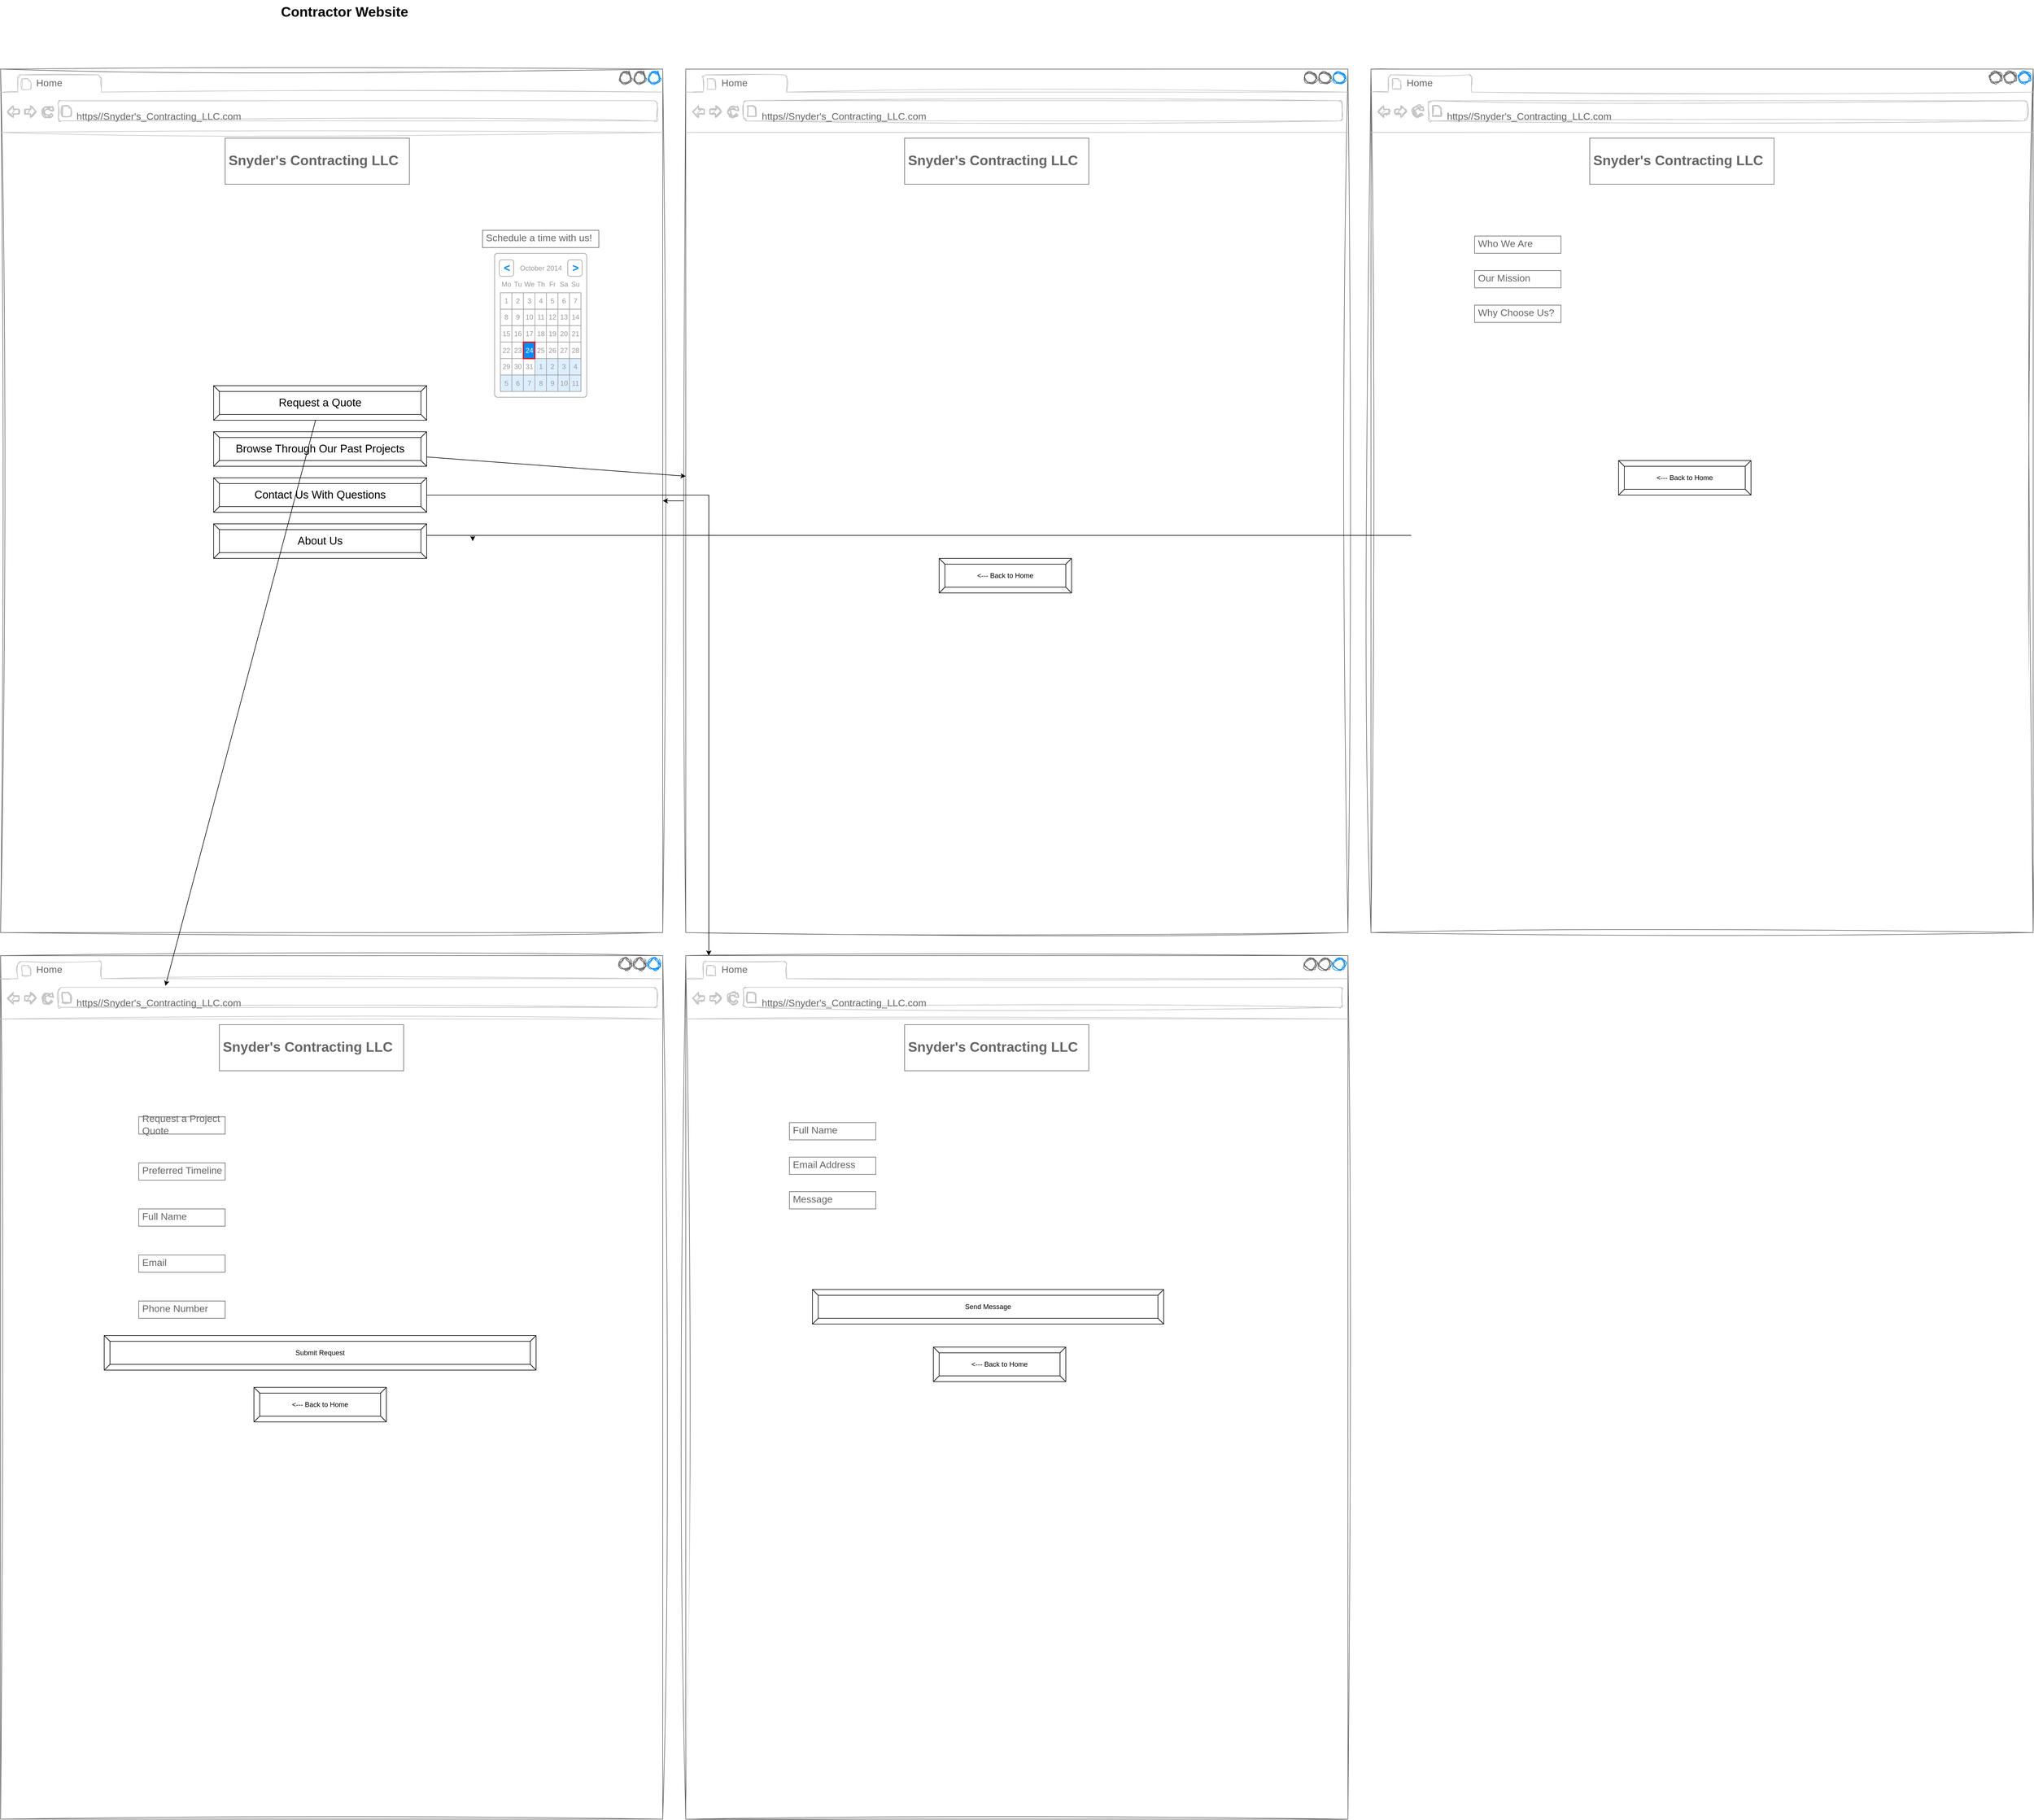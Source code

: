 <mxfile version="28.0.7">
  <diagram name="Page-1" id="gKN2bDaXzwXcmCH2D9VV">
    <mxGraphModel dx="4163" dy="1943" grid="1" gridSize="10" guides="1" tooltips="1" connect="1" arrows="1" fold="1" page="1" pageScale="1" pageWidth="1100" pageHeight="850" math="0" shadow="0">
      <root>
        <mxCell id="0" />
        <mxCell id="1" parent="0" />
        <mxCell id="E2qFTEhWjjn39WHarsaT-6" value="" style="strokeWidth=1;shadow=0;dashed=0;align=center;html=1;shape=mxgraph.mockup.containers.browserWindow;rSize=0;strokeColor=#666666;strokeColor2=#008cff;strokeColor3=#c4c4c4;mainText=,;recursiveResize=0;sketch=1;curveFitting=1;jiggle=2;" parent="1" vertex="1">
          <mxGeometry x="120" y="120" width="1150" height="1500" as="geometry" />
        </mxCell>
        <mxCell id="E2qFTEhWjjn39WHarsaT-7" value="Home" style="strokeWidth=1;shadow=0;dashed=0;align=center;html=1;shape=mxgraph.mockup.containers.anchor;fontSize=17;fontColor=#666666;align=left;whiteSpace=wrap;" parent="E2qFTEhWjjn39WHarsaT-6" vertex="1">
          <mxGeometry x="60" y="12" width="110" height="26" as="geometry" />
        </mxCell>
        <mxCell id="E2qFTEhWjjn39WHarsaT-8" value="https//Snyder&#39;s_Contracting_LLC.com" style="strokeWidth=1;shadow=0;dashed=0;align=center;html=1;shape=mxgraph.mockup.containers.anchor;rSize=0;fontSize=17;fontColor=#666666;align=left;" parent="E2qFTEhWjjn39WHarsaT-6" vertex="1">
          <mxGeometry x="130" y="70" width="250" height="26" as="geometry" />
        </mxCell>
        <mxCell id="gzUO-I7bephKt9PA4om2-3" value="" style="shape=image;html=1;verticalAlign=top;verticalLabelPosition=bottom;labelBackgroundColor=#ffffff;imageAspect=0;aspect=fixed;image=https://icons.diagrams.net/icon-cache1/Evil_Icons_User_Interface-2617/picture-609.svg" parent="E2qFTEhWjjn39WHarsaT-6" vertex="1">
          <mxGeometry x="50" y="220" width="250" height="250" as="geometry" />
        </mxCell>
        <mxCell id="gzUO-I7bephKt9PA4om2-8" value="&lt;b&gt;&lt;font style=&quot;font-size: 24px;&quot;&gt;Snyder&#39;s Contracting LLC&lt;/font&gt;&lt;/b&gt;" style="strokeWidth=1;shadow=0;dashed=0;align=center;html=1;shape=mxgraph.mockup.text.textBox;fontColor=#666666;align=left;fontSize=17;spacingLeft=4;spacingTop=-3;whiteSpace=wrap;strokeColor=#666666;mainText=" parent="E2qFTEhWjjn39WHarsaT-6" vertex="1">
          <mxGeometry x="390" y="120" width="320" height="80" as="geometry" />
        </mxCell>
        <mxCell id="gzUO-I7bephKt9PA4om2-6" value="" style="shape=image;html=1;verticalAlign=top;verticalLabelPosition=bottom;labelBackgroundColor=#ffffff;imageAspect=0;aspect=fixed;image=https://icons.diagrams.net/icon-cache1/Evil_Icons_User_Interface-2617/picture-609.svg" parent="E2qFTEhWjjn39WHarsaT-6" vertex="1">
          <mxGeometry x="275" y="225" width="240" height="240" as="geometry" />
        </mxCell>
        <mxCell id="gzUO-I7bephKt9PA4om2-9" value="" style="strokeWidth=1;shadow=0;dashed=0;align=center;html=1;shape=mxgraph.mockup.forms.rrect;rSize=5;strokeColor=#999999;fillColor=#ffffff;" parent="E2qFTEhWjjn39WHarsaT-6" vertex="1">
          <mxGeometry x="858" y="320" width="160" height="250" as="geometry" />
        </mxCell>
        <mxCell id="gzUO-I7bephKt9PA4om2-10" value="October 2014" style="strokeWidth=1;shadow=0;dashed=0;align=center;html=1;shape=mxgraph.mockup.forms.anchor;fontColor=#999999;" parent="gzUO-I7bephKt9PA4om2-9" vertex="1">
          <mxGeometry x="30" y="11.429" width="100" height="28.571" as="geometry" />
        </mxCell>
        <mxCell id="gzUO-I7bephKt9PA4om2-11" value="&lt;" style="strokeWidth=1;shadow=0;dashed=0;align=center;html=1;shape=mxgraph.mockup.forms.rrect;rSize=4;strokeColor=#999999;fontColor=#008cff;fontSize=19;fontStyle=1;" parent="gzUO-I7bephKt9PA4om2-9" vertex="1">
          <mxGeometry x="8" y="11.429" width="25" height="28.571" as="geometry" />
        </mxCell>
        <mxCell id="gzUO-I7bephKt9PA4om2-12" value="&gt;" style="strokeWidth=1;shadow=0;dashed=0;align=center;html=1;shape=mxgraph.mockup.forms.rrect;rSize=4;strokeColor=#999999;fontColor=#008cff;fontSize=19;fontStyle=1;" parent="gzUO-I7bephKt9PA4om2-9" vertex="1">
          <mxGeometry x="127" y="11.429" width="25" height="28.571" as="geometry" />
        </mxCell>
        <mxCell id="gzUO-I7bephKt9PA4om2-13" value="Mo" style="strokeWidth=1;shadow=0;dashed=0;align=center;html=1;shape=mxgraph.mockup.forms.anchor;fontColor=#999999;" parent="gzUO-I7bephKt9PA4om2-9" vertex="1">
          <mxGeometry x="10" y="40" width="20" height="28.571" as="geometry" />
        </mxCell>
        <mxCell id="gzUO-I7bephKt9PA4om2-14" value="Tu" style="strokeWidth=1;shadow=0;dashed=0;align=center;html=1;shape=mxgraph.mockup.forms.anchor;fontColor=#999999;" parent="gzUO-I7bephKt9PA4om2-9" vertex="1">
          <mxGeometry x="30" y="40" width="20" height="28.571" as="geometry" />
        </mxCell>
        <mxCell id="gzUO-I7bephKt9PA4om2-15" value="We" style="strokeWidth=1;shadow=0;dashed=0;align=center;html=1;shape=mxgraph.mockup.forms.anchor;fontColor=#999999;" parent="gzUO-I7bephKt9PA4om2-9" vertex="1">
          <mxGeometry x="50" y="40" width="20" height="28.571" as="geometry" />
        </mxCell>
        <mxCell id="gzUO-I7bephKt9PA4om2-16" value="Th" style="strokeWidth=1;shadow=0;dashed=0;align=center;html=1;shape=mxgraph.mockup.forms.anchor;fontColor=#999999;" parent="gzUO-I7bephKt9PA4om2-9" vertex="1">
          <mxGeometry x="70" y="40" width="20" height="28.571" as="geometry" />
        </mxCell>
        <mxCell id="gzUO-I7bephKt9PA4om2-17" value="Fr" style="strokeWidth=1;shadow=0;dashed=0;align=center;html=1;shape=mxgraph.mockup.forms.anchor;fontColor=#999999;" parent="gzUO-I7bephKt9PA4om2-9" vertex="1">
          <mxGeometry x="90" y="40" width="20" height="28.571" as="geometry" />
        </mxCell>
        <mxCell id="gzUO-I7bephKt9PA4om2-18" value="Sa" style="strokeWidth=1;shadow=0;dashed=0;align=center;html=1;shape=mxgraph.mockup.forms.anchor;fontColor=#999999;" parent="gzUO-I7bephKt9PA4om2-9" vertex="1">
          <mxGeometry x="110" y="40" width="20" height="28.571" as="geometry" />
        </mxCell>
        <mxCell id="gzUO-I7bephKt9PA4om2-19" value="Su" style="strokeWidth=1;shadow=0;dashed=0;align=center;html=1;shape=mxgraph.mockup.forms.anchor;fontColor=#999999;" parent="gzUO-I7bephKt9PA4om2-9" vertex="1">
          <mxGeometry x="130" y="40" width="20" height="28.571" as="geometry" />
        </mxCell>
        <mxCell id="gzUO-I7bephKt9PA4om2-20" value="1" style="strokeWidth=1;shadow=0;dashed=0;align=center;html=1;shape=mxgraph.mockup.forms.rrect;rSize=0;strokeColor=#999999;fontColor=#999999;" parent="gzUO-I7bephKt9PA4om2-9" vertex="1">
          <mxGeometry x="10" y="68.571" width="20" height="28.571" as="geometry" />
        </mxCell>
        <mxCell id="gzUO-I7bephKt9PA4om2-21" value="2" style="strokeWidth=1;shadow=0;dashed=0;align=center;html=1;shape=mxgraph.mockup.forms.rrect;rSize=0;strokeColor=#999999;fontColor=#999999;" parent="gzUO-I7bephKt9PA4om2-9" vertex="1">
          <mxGeometry x="30" y="68.571" width="20" height="28.571" as="geometry" />
        </mxCell>
        <mxCell id="gzUO-I7bephKt9PA4om2-22" value="3" style="strokeWidth=1;shadow=0;dashed=0;align=center;html=1;shape=mxgraph.mockup.forms.rrect;rSize=0;strokeColor=#999999;fontColor=#999999;" parent="gzUO-I7bephKt9PA4om2-9" vertex="1">
          <mxGeometry x="50" y="68.571" width="20" height="28.571" as="geometry" />
        </mxCell>
        <mxCell id="gzUO-I7bephKt9PA4om2-23" value="4" style="strokeWidth=1;shadow=0;dashed=0;align=center;html=1;shape=mxgraph.mockup.forms.rrect;rSize=0;strokeColor=#999999;fontColor=#999999;" parent="gzUO-I7bephKt9PA4om2-9" vertex="1">
          <mxGeometry x="70" y="68.571" width="20" height="28.571" as="geometry" />
        </mxCell>
        <mxCell id="gzUO-I7bephKt9PA4om2-24" value="5" style="strokeWidth=1;shadow=0;dashed=0;align=center;html=1;shape=mxgraph.mockup.forms.rrect;rSize=0;strokeColor=#999999;fontColor=#999999;" parent="gzUO-I7bephKt9PA4om2-9" vertex="1">
          <mxGeometry x="90" y="68.571" width="20" height="28.571" as="geometry" />
        </mxCell>
        <mxCell id="gzUO-I7bephKt9PA4om2-25" value="6" style="strokeWidth=1;shadow=0;dashed=0;align=center;html=1;shape=mxgraph.mockup.forms.rrect;rSize=0;strokeColor=#999999;fontColor=#999999;" parent="gzUO-I7bephKt9PA4om2-9" vertex="1">
          <mxGeometry x="110" y="68.571" width="20" height="28.571" as="geometry" />
        </mxCell>
        <mxCell id="gzUO-I7bephKt9PA4om2-26" value="7" style="strokeWidth=1;shadow=0;dashed=0;align=center;html=1;shape=mxgraph.mockup.forms.rrect;rSize=0;strokeColor=#999999;fontColor=#999999;" parent="gzUO-I7bephKt9PA4om2-9" vertex="1">
          <mxGeometry x="130" y="68.571" width="20" height="28.571" as="geometry" />
        </mxCell>
        <mxCell id="gzUO-I7bephKt9PA4om2-27" value="8" style="strokeWidth=1;shadow=0;dashed=0;align=center;html=1;shape=mxgraph.mockup.forms.rrect;rSize=0;strokeColor=#999999;fontColor=#999999;" parent="gzUO-I7bephKt9PA4om2-9" vertex="1">
          <mxGeometry x="10" y="97.143" width="20" height="28.571" as="geometry" />
        </mxCell>
        <mxCell id="gzUO-I7bephKt9PA4om2-28" value="9" style="strokeWidth=1;shadow=0;dashed=0;align=center;html=1;shape=mxgraph.mockup.forms.rrect;rSize=0;strokeColor=#999999;fontColor=#999999;" parent="gzUO-I7bephKt9PA4om2-9" vertex="1">
          <mxGeometry x="30" y="97.143" width="20" height="28.571" as="geometry" />
        </mxCell>
        <mxCell id="gzUO-I7bephKt9PA4om2-29" value="10" style="strokeWidth=1;shadow=0;dashed=0;align=center;html=1;shape=mxgraph.mockup.forms.rrect;rSize=0;strokeColor=#999999;fontColor=#999999;" parent="gzUO-I7bephKt9PA4om2-9" vertex="1">
          <mxGeometry x="50" y="97.143" width="20" height="28.571" as="geometry" />
        </mxCell>
        <mxCell id="gzUO-I7bephKt9PA4om2-30" value="11" style="strokeWidth=1;shadow=0;dashed=0;align=center;html=1;shape=mxgraph.mockup.forms.rrect;rSize=0;strokeColor=#999999;fontColor=#999999;" parent="gzUO-I7bephKt9PA4om2-9" vertex="1">
          <mxGeometry x="70" y="97.143" width="20" height="28.571" as="geometry" />
        </mxCell>
        <mxCell id="gzUO-I7bephKt9PA4om2-31" value="12" style="strokeWidth=1;shadow=0;dashed=0;align=center;html=1;shape=mxgraph.mockup.forms.rrect;rSize=0;strokeColor=#999999;fontColor=#999999;" parent="gzUO-I7bephKt9PA4om2-9" vertex="1">
          <mxGeometry x="90" y="97.143" width="20" height="28.571" as="geometry" />
        </mxCell>
        <mxCell id="gzUO-I7bephKt9PA4om2-32" value="13" style="strokeWidth=1;shadow=0;dashed=0;align=center;html=1;shape=mxgraph.mockup.forms.rrect;rSize=0;strokeColor=#999999;fontColor=#999999;" parent="gzUO-I7bephKt9PA4om2-9" vertex="1">
          <mxGeometry x="110" y="97.143" width="20" height="28.571" as="geometry" />
        </mxCell>
        <mxCell id="gzUO-I7bephKt9PA4om2-33" value="14" style="strokeWidth=1;shadow=0;dashed=0;align=center;html=1;shape=mxgraph.mockup.forms.rrect;rSize=0;strokeColor=#999999;fontColor=#999999;" parent="gzUO-I7bephKt9PA4om2-9" vertex="1">
          <mxGeometry x="130" y="97.143" width="20" height="28.571" as="geometry" />
        </mxCell>
        <mxCell id="gzUO-I7bephKt9PA4om2-34" value="15" style="strokeWidth=1;shadow=0;dashed=0;align=center;html=1;shape=mxgraph.mockup.forms.rrect;rSize=0;strokeColor=#999999;fontColor=#999999;" parent="gzUO-I7bephKt9PA4om2-9" vertex="1">
          <mxGeometry x="10" y="125.714" width="20" height="28.571" as="geometry" />
        </mxCell>
        <mxCell id="gzUO-I7bephKt9PA4om2-35" value="16" style="strokeWidth=1;shadow=0;dashed=0;align=center;html=1;shape=mxgraph.mockup.forms.rrect;rSize=0;strokeColor=#999999;fontColor=#999999;" parent="gzUO-I7bephKt9PA4om2-9" vertex="1">
          <mxGeometry x="30" y="125.714" width="20" height="28.571" as="geometry" />
        </mxCell>
        <mxCell id="gzUO-I7bephKt9PA4om2-36" value="17" style="strokeWidth=1;shadow=0;dashed=0;align=center;html=1;shape=mxgraph.mockup.forms.rrect;rSize=0;strokeColor=#999999;fontColor=#999999;" parent="gzUO-I7bephKt9PA4om2-9" vertex="1">
          <mxGeometry x="50" y="125.714" width="20" height="28.571" as="geometry" />
        </mxCell>
        <mxCell id="gzUO-I7bephKt9PA4om2-37" value="18" style="strokeWidth=1;shadow=0;dashed=0;align=center;html=1;shape=mxgraph.mockup.forms.rrect;rSize=0;strokeColor=#999999;fontColor=#999999;" parent="gzUO-I7bephKt9PA4om2-9" vertex="1">
          <mxGeometry x="70" y="125.714" width="20" height="28.571" as="geometry" />
        </mxCell>
        <mxCell id="gzUO-I7bephKt9PA4om2-38" value="19" style="strokeWidth=1;shadow=0;dashed=0;align=center;html=1;shape=mxgraph.mockup.forms.rrect;rSize=0;strokeColor=#999999;fontColor=#999999;" parent="gzUO-I7bephKt9PA4om2-9" vertex="1">
          <mxGeometry x="90" y="125.714" width="20" height="28.571" as="geometry" />
        </mxCell>
        <mxCell id="gzUO-I7bephKt9PA4om2-39" value="20" style="strokeWidth=1;shadow=0;dashed=0;align=center;html=1;shape=mxgraph.mockup.forms.rrect;rSize=0;strokeColor=#999999;fontColor=#999999;" parent="gzUO-I7bephKt9PA4om2-9" vertex="1">
          <mxGeometry x="110" y="125.714" width="20" height="28.571" as="geometry" />
        </mxCell>
        <mxCell id="gzUO-I7bephKt9PA4om2-40" value="21" style="strokeWidth=1;shadow=0;dashed=0;align=center;html=1;shape=mxgraph.mockup.forms.rrect;rSize=0;strokeColor=#999999;fontColor=#999999;" parent="gzUO-I7bephKt9PA4om2-9" vertex="1">
          <mxGeometry x="130" y="125.714" width="20" height="28.571" as="geometry" />
        </mxCell>
        <mxCell id="gzUO-I7bephKt9PA4om2-41" value="22" style="strokeWidth=1;shadow=0;dashed=0;align=center;html=1;shape=mxgraph.mockup.forms.rrect;rSize=0;strokeColor=#999999;fontColor=#999999;" parent="gzUO-I7bephKt9PA4om2-9" vertex="1">
          <mxGeometry x="10" y="154.286" width="20" height="28.571" as="geometry" />
        </mxCell>
        <mxCell id="gzUO-I7bephKt9PA4om2-42" value="23" style="strokeWidth=1;shadow=0;dashed=0;align=center;html=1;shape=mxgraph.mockup.forms.rrect;rSize=0;strokeColor=#999999;fontColor=#999999;" parent="gzUO-I7bephKt9PA4om2-9" vertex="1">
          <mxGeometry x="30" y="154.286" width="20" height="28.571" as="geometry" />
        </mxCell>
        <mxCell id="gzUO-I7bephKt9PA4om2-43" value="25" style="strokeWidth=1;shadow=0;dashed=0;align=center;html=1;shape=mxgraph.mockup.forms.rrect;rSize=0;strokeColor=#999999;fontColor=#999999;" parent="gzUO-I7bephKt9PA4om2-9" vertex="1">
          <mxGeometry x="70" y="154.286" width="20" height="28.571" as="geometry" />
        </mxCell>
        <mxCell id="gzUO-I7bephKt9PA4om2-44" value="26" style="strokeWidth=1;shadow=0;dashed=0;align=center;html=1;shape=mxgraph.mockup.forms.rrect;rSize=0;strokeColor=#999999;fontColor=#999999;" parent="gzUO-I7bephKt9PA4om2-9" vertex="1">
          <mxGeometry x="90" y="154.286" width="20" height="28.571" as="geometry" />
        </mxCell>
        <mxCell id="gzUO-I7bephKt9PA4om2-45" value="27" style="strokeWidth=1;shadow=0;dashed=0;align=center;html=1;shape=mxgraph.mockup.forms.rrect;rSize=0;strokeColor=#999999;fontColor=#999999;" parent="gzUO-I7bephKt9PA4om2-9" vertex="1">
          <mxGeometry x="110" y="154.286" width="20" height="28.571" as="geometry" />
        </mxCell>
        <mxCell id="gzUO-I7bephKt9PA4om2-46" value="28" style="strokeWidth=1;shadow=0;dashed=0;align=center;html=1;shape=mxgraph.mockup.forms.rrect;rSize=0;strokeColor=#999999;fontColor=#999999;" parent="gzUO-I7bephKt9PA4om2-9" vertex="1">
          <mxGeometry x="130" y="154.286" width="20" height="28.571" as="geometry" />
        </mxCell>
        <mxCell id="gzUO-I7bephKt9PA4om2-47" value="29" style="strokeWidth=1;shadow=0;dashed=0;align=center;html=1;shape=mxgraph.mockup.forms.rrect;rSize=0;strokeColor=#999999;fontColor=#999999;" parent="gzUO-I7bephKt9PA4om2-9" vertex="1">
          <mxGeometry x="10" y="182.857" width="20" height="28.571" as="geometry" />
        </mxCell>
        <mxCell id="gzUO-I7bephKt9PA4om2-48" value="30" style="strokeWidth=1;shadow=0;dashed=0;align=center;html=1;shape=mxgraph.mockup.forms.rrect;rSize=0;strokeColor=#999999;fontColor=#999999;" parent="gzUO-I7bephKt9PA4om2-9" vertex="1">
          <mxGeometry x="30" y="182.857" width="20" height="28.571" as="geometry" />
        </mxCell>
        <mxCell id="gzUO-I7bephKt9PA4om2-49" value="31" style="strokeWidth=1;shadow=0;dashed=0;align=center;html=1;shape=mxgraph.mockup.forms.rrect;rSize=0;strokeColor=#999999;fontColor=#999999;" parent="gzUO-I7bephKt9PA4om2-9" vertex="1">
          <mxGeometry x="50" y="182.857" width="20" height="28.571" as="geometry" />
        </mxCell>
        <mxCell id="gzUO-I7bephKt9PA4om2-50" value="1" style="strokeWidth=1;shadow=0;dashed=0;align=center;html=1;shape=mxgraph.mockup.forms.rrect;rSize=0;strokeColor=#999999;fontColor=#999999;fillColor=#ddeeff;" parent="gzUO-I7bephKt9PA4om2-9" vertex="1">
          <mxGeometry x="70" y="182.857" width="20" height="28.571" as="geometry" />
        </mxCell>
        <mxCell id="gzUO-I7bephKt9PA4om2-51" value="2" style="strokeWidth=1;shadow=0;dashed=0;align=center;html=1;shape=mxgraph.mockup.forms.rrect;rSize=0;strokeColor=#999999;fontColor=#999999;fillColor=#ddeeff;" parent="gzUO-I7bephKt9PA4om2-9" vertex="1">
          <mxGeometry x="90" y="182.857" width="20" height="28.571" as="geometry" />
        </mxCell>
        <mxCell id="gzUO-I7bephKt9PA4om2-52" value="3" style="strokeWidth=1;shadow=0;dashed=0;align=center;html=1;shape=mxgraph.mockup.forms.rrect;rSize=0;strokeColor=#999999;fontColor=#999999;fillColor=#ddeeff;" parent="gzUO-I7bephKt9PA4om2-9" vertex="1">
          <mxGeometry x="110" y="182.857" width="20" height="28.571" as="geometry" />
        </mxCell>
        <mxCell id="gzUO-I7bephKt9PA4om2-53" value="4" style="strokeWidth=1;shadow=0;dashed=0;align=center;html=1;shape=mxgraph.mockup.forms.rrect;rSize=0;strokeColor=#999999;fontColor=#999999;fillColor=#ddeeff;" parent="gzUO-I7bephKt9PA4om2-9" vertex="1">
          <mxGeometry x="130" y="182.857" width="20" height="28.571" as="geometry" />
        </mxCell>
        <mxCell id="gzUO-I7bephKt9PA4om2-54" value="5" style="strokeWidth=1;shadow=0;dashed=0;align=center;html=1;shape=mxgraph.mockup.forms.rrect;rSize=0;strokeColor=#999999;fontColor=#999999;fillColor=#ddeeff;" parent="gzUO-I7bephKt9PA4om2-9" vertex="1">
          <mxGeometry x="10" y="211.429" width="20" height="28.571" as="geometry" />
        </mxCell>
        <mxCell id="gzUO-I7bephKt9PA4om2-55" value="6" style="strokeWidth=1;shadow=0;dashed=0;align=center;html=1;shape=mxgraph.mockup.forms.rrect;rSize=0;strokeColor=#999999;fontColor=#999999;fillColor=#ddeeff;" parent="gzUO-I7bephKt9PA4om2-9" vertex="1">
          <mxGeometry x="30" y="211.429" width="20" height="28.571" as="geometry" />
        </mxCell>
        <mxCell id="gzUO-I7bephKt9PA4om2-56" value="7" style="strokeWidth=1;shadow=0;dashed=0;align=center;html=1;shape=mxgraph.mockup.forms.rrect;rSize=0;strokeColor=#999999;fontColor=#999999;fillColor=#ddeeff;" parent="gzUO-I7bephKt9PA4om2-9" vertex="1">
          <mxGeometry x="50" y="211.429" width="20" height="28.571" as="geometry" />
        </mxCell>
        <mxCell id="gzUO-I7bephKt9PA4om2-57" value="8" style="strokeWidth=1;shadow=0;dashed=0;align=center;html=1;shape=mxgraph.mockup.forms.rrect;rSize=0;strokeColor=#999999;fontColor=#999999;fillColor=#ddeeff;" parent="gzUO-I7bephKt9PA4om2-9" vertex="1">
          <mxGeometry x="70" y="211.429" width="20" height="28.571" as="geometry" />
        </mxCell>
        <mxCell id="gzUO-I7bephKt9PA4om2-58" value="9" style="strokeWidth=1;shadow=0;dashed=0;align=center;html=1;shape=mxgraph.mockup.forms.rrect;rSize=0;strokeColor=#999999;fontColor=#999999;fillColor=#ddeeff;" parent="gzUO-I7bephKt9PA4om2-9" vertex="1">
          <mxGeometry x="90" y="211.429" width="20" height="28.571" as="geometry" />
        </mxCell>
        <mxCell id="gzUO-I7bephKt9PA4om2-59" value="10" style="strokeWidth=1;shadow=0;dashed=0;align=center;html=1;shape=mxgraph.mockup.forms.rrect;rSize=0;strokeColor=#999999;fontColor=#999999;fillColor=#ddeeff;" parent="gzUO-I7bephKt9PA4om2-9" vertex="1">
          <mxGeometry x="110" y="211.429" width="20" height="28.571" as="geometry" />
        </mxCell>
        <mxCell id="gzUO-I7bephKt9PA4om2-60" value="11" style="strokeWidth=1;shadow=0;dashed=0;align=center;html=1;shape=mxgraph.mockup.forms.rrect;rSize=0;strokeColor=#999999;fontColor=#999999;fillColor=#ddeeff;" parent="gzUO-I7bephKt9PA4om2-9" vertex="1">
          <mxGeometry x="130" y="211.429" width="20" height="28.571" as="geometry" />
        </mxCell>
        <mxCell id="gzUO-I7bephKt9PA4om2-61" value="24" style="strokeWidth=1;shadow=0;dashed=0;align=center;html=1;shape=mxgraph.mockup.forms.rrect;rSize=0;strokeColor=#ff0000;fontColor=#ffffff;strokeWidth=2;fillColor=#008cff;" parent="gzUO-I7bephKt9PA4om2-9" vertex="1">
          <mxGeometry x="50" y="154.286" width="20" height="28.571" as="geometry" />
        </mxCell>
        <mxCell id="gzUO-I7bephKt9PA4om2-62" value="Schedule a time with us!" style="strokeWidth=1;shadow=0;dashed=0;align=center;html=1;shape=mxgraph.mockup.text.textBox;fontColor=#666666;align=left;fontSize=17;spacingLeft=4;spacingTop=-3;whiteSpace=wrap;strokeColor=#666666;mainText=" parent="E2qFTEhWjjn39WHarsaT-6" vertex="1">
          <mxGeometry x="837" y="280" width="202" height="30" as="geometry" />
        </mxCell>
        <mxCell id="gzUO-I7bephKt9PA4om2-63" value="&lt;font style=&quot;font-size: 19px;&quot;&gt;Request a Quote&lt;/font&gt;" style="labelPosition=center;verticalLabelPosition=middle;align=center;html=1;shape=mxgraph.basic.button;dx=10;whiteSpace=wrap;" parent="E2qFTEhWjjn39WHarsaT-6" vertex="1">
          <mxGeometry x="370" y="550" width="370" height="60" as="geometry" />
        </mxCell>
        <mxCell id="gzUO-I7bephKt9PA4om2-64" value="&lt;font style=&quot;font-size: 19px;&quot;&gt;Browse Through Our Past Projects&lt;/font&gt;" style="labelPosition=center;verticalLabelPosition=middle;align=center;html=1;shape=mxgraph.basic.button;dx=10;whiteSpace=wrap;" parent="E2qFTEhWjjn39WHarsaT-6" vertex="1">
          <mxGeometry x="370" y="630" width="370" height="60" as="geometry" />
        </mxCell>
        <mxCell id="gzUO-I7bephKt9PA4om2-65" value="&lt;font style=&quot;font-size: 19px;&quot;&gt;Contact Us With Questions&lt;/font&gt;" style="labelPosition=center;verticalLabelPosition=middle;align=center;html=1;shape=mxgraph.basic.button;dx=10;whiteSpace=wrap;" parent="E2qFTEhWjjn39WHarsaT-6" vertex="1">
          <mxGeometry x="370" y="710" width="370" height="60" as="geometry" />
        </mxCell>
        <mxCell id="gzUO-I7bephKt9PA4om2-66" value="&lt;font style=&quot;font-size: 19px;&quot;&gt;About Us&lt;/font&gt;" style="labelPosition=center;verticalLabelPosition=middle;align=center;html=1;shape=mxgraph.basic.button;dx=10;whiteSpace=wrap;" parent="E2qFTEhWjjn39WHarsaT-6" vertex="1">
          <mxGeometry x="370" y="790" width="370" height="60" as="geometry" />
        </mxCell>
        <mxCell id="9ll-I7S0bbcJUbi0K9ph-2" value="" style="shape=image;html=1;verticalAlign=top;verticalLabelPosition=bottom;labelBackgroundColor=#ffffff;imageAspect=0;aspect=fixed;image=https://icons.diagrams.net/icon-cache1/Evil_Icons_User_Interface-2617/picture-609.svg" parent="E2qFTEhWjjn39WHarsaT-6" vertex="1">
          <mxGeometry x="490" y="225" width="240" height="240" as="geometry" />
        </mxCell>
        <mxCell id="E2qFTEhWjjn39WHarsaT-9" value="&lt;h1 style=&quot;margin-top: 0px;&quot;&gt;Contractor Website&lt;/h1&gt;" style="text;html=1;whiteSpace=wrap;overflow=hidden;rounded=0;" parent="1" vertex="1">
          <mxGeometry x="605" width="240" height="40" as="geometry" />
        </mxCell>
        <mxCell id="9ll-I7S0bbcJUbi0K9ph-11" value="" style="strokeWidth=1;shadow=0;dashed=0;align=center;html=1;shape=mxgraph.mockup.containers.browserWindow;rSize=0;strokeColor=#666666;strokeColor2=#008cff;strokeColor3=#c4c4c4;mainText=,;recursiveResize=0;sketch=1;curveFitting=1;jiggle=2;" parent="1" vertex="1">
          <mxGeometry x="120" y="1660" width="1150" height="1500" as="geometry" />
        </mxCell>
        <mxCell id="9ll-I7S0bbcJUbi0K9ph-12" value="Home" style="strokeWidth=1;shadow=0;dashed=0;align=center;html=1;shape=mxgraph.mockup.containers.anchor;fontSize=17;fontColor=#666666;align=left;whiteSpace=wrap;" parent="9ll-I7S0bbcJUbi0K9ph-11" vertex="1">
          <mxGeometry x="60" y="12" width="110" height="26" as="geometry" />
        </mxCell>
        <mxCell id="9ll-I7S0bbcJUbi0K9ph-13" value="https//Snyder&#39;s_Contracting_LLC.com" style="strokeWidth=1;shadow=0;dashed=0;align=center;html=1;shape=mxgraph.mockup.containers.anchor;rSize=0;fontSize=17;fontColor=#666666;align=left;" parent="9ll-I7S0bbcJUbi0K9ph-11" vertex="1">
          <mxGeometry x="130" y="70" width="250" height="26" as="geometry" />
        </mxCell>
        <mxCell id="9ll-I7S0bbcJUbi0K9ph-15" value="&lt;b&gt;&lt;font style=&quot;font-size: 24px;&quot;&gt;Snyder&#39;s Contracting LLC&lt;/font&gt;&lt;/b&gt;" style="strokeWidth=1;shadow=0;dashed=0;align=center;html=1;shape=mxgraph.mockup.text.textBox;fontColor=#666666;align=left;fontSize=17;spacingLeft=4;spacingTop=-3;whiteSpace=wrap;strokeColor=#666666;mainText=" parent="9ll-I7S0bbcJUbi0K9ph-11" vertex="1">
          <mxGeometry x="380" y="120" width="320" height="80" as="geometry" />
        </mxCell>
        <mxCell id="9ll-I7S0bbcJUbi0K9ph-77" value="Request a Project Quote" style="strokeWidth=1;shadow=0;dashed=0;align=center;html=1;shape=mxgraph.mockup.text.textBox;fontColor=#666666;align=left;fontSize=17;spacingLeft=4;spacingTop=-3;whiteSpace=wrap;strokeColor=#666666;mainText=" parent="9ll-I7S0bbcJUbi0K9ph-11" vertex="1">
          <mxGeometry x="240" y="280" width="150" height="30" as="geometry" />
        </mxCell>
        <mxCell id="9ll-I7S0bbcJUbi0K9ph-76" value="Preferred Timeline" style="strokeWidth=1;shadow=0;dashed=0;align=center;html=1;shape=mxgraph.mockup.text.textBox;fontColor=#666666;align=left;fontSize=17;spacingLeft=4;spacingTop=-3;whiteSpace=wrap;strokeColor=#666666;mainText=" parent="9ll-I7S0bbcJUbi0K9ph-11" vertex="1">
          <mxGeometry x="240" y="360" width="150" height="30" as="geometry" />
        </mxCell>
        <mxCell id="9ll-I7S0bbcJUbi0K9ph-81" value="Full Name" style="strokeWidth=1;shadow=0;dashed=0;align=center;html=1;shape=mxgraph.mockup.text.textBox;fontColor=#666666;align=left;fontSize=17;spacingLeft=4;spacingTop=-3;whiteSpace=wrap;strokeColor=#666666;mainText=" parent="9ll-I7S0bbcJUbi0K9ph-11" vertex="1">
          <mxGeometry x="240" y="440" width="150" height="30" as="geometry" />
        </mxCell>
        <mxCell id="9ll-I7S0bbcJUbi0K9ph-80" value="Email" style="strokeWidth=1;shadow=0;dashed=0;align=center;html=1;shape=mxgraph.mockup.text.textBox;fontColor=#666666;align=left;fontSize=17;spacingLeft=4;spacingTop=-3;whiteSpace=wrap;strokeColor=#666666;mainText=" parent="9ll-I7S0bbcJUbi0K9ph-11" vertex="1">
          <mxGeometry x="240" y="520" width="150" height="30" as="geometry" />
        </mxCell>
        <mxCell id="9ll-I7S0bbcJUbi0K9ph-79" value="Phone Number" style="strokeWidth=1;shadow=0;dashed=0;align=center;html=1;shape=mxgraph.mockup.text.textBox;fontColor=#666666;align=left;fontSize=17;spacingLeft=4;spacingTop=-3;whiteSpace=wrap;strokeColor=#666666;mainText=" parent="9ll-I7S0bbcJUbi0K9ph-11" vertex="1">
          <mxGeometry x="240" y="600" width="150" height="30" as="geometry" />
        </mxCell>
        <mxCell id="9ll-I7S0bbcJUbi0K9ph-82" value="Submit Request" style="labelPosition=center;verticalLabelPosition=middle;align=center;html=1;shape=mxgraph.basic.button;dx=10;whiteSpace=wrap;" parent="9ll-I7S0bbcJUbi0K9ph-11" vertex="1">
          <mxGeometry x="180" y="660" width="750" height="60" as="geometry" />
        </mxCell>
        <mxCell id="9ll-I7S0bbcJUbi0K9ph-96" value="&amp;lt;--- Back to Home" style="labelPosition=center;verticalLabelPosition=middle;align=center;html=1;shape=mxgraph.basic.button;dx=10;whiteSpace=wrap;" parent="9ll-I7S0bbcJUbi0K9ph-11" vertex="1">
          <mxGeometry x="440" y="750" width="230" height="60" as="geometry" />
        </mxCell>
        <mxCell id="9ll-I7S0bbcJUbi0K9ph-84" value="" style="edgeStyle=none;rounded=0;orthogonalLoop=1;jettySize=auto;html=1;entryX=0.249;entryY=0.035;entryDx=0;entryDy=0;entryPerimeter=0;" parent="1" source="gzUO-I7bephKt9PA4om2-63" target="9ll-I7S0bbcJUbi0K9ph-11" edge="1">
          <mxGeometry relative="1" as="geometry">
            <mxPoint x="400" y="690" as="targetPoint" />
          </mxGeometry>
        </mxCell>
        <mxCell id="ull2uWq1lZdf_6Wvqefz-29" style="edgeStyle=orthogonalEdgeStyle;rounded=0;orthogonalLoop=1;jettySize=auto;html=1;" edge="1" parent="1" source="9ll-I7S0bbcJUbi0K9ph-85" target="E2qFTEhWjjn39WHarsaT-6">
          <mxGeometry relative="1" as="geometry" />
        </mxCell>
        <mxCell id="9ll-I7S0bbcJUbi0K9ph-85" value="" style="strokeWidth=1;shadow=0;dashed=0;align=center;html=1;shape=mxgraph.mockup.containers.browserWindow;rSize=0;strokeColor=#666666;strokeColor2=#008cff;strokeColor3=#c4c4c4;mainText=,;recursiveResize=0;sketch=1;curveFitting=1;jiggle=2;" parent="1" vertex="1">
          <mxGeometry x="1310" y="120" width="1150" height="1500" as="geometry" />
        </mxCell>
        <mxCell id="9ll-I7S0bbcJUbi0K9ph-86" value="Home" style="strokeWidth=1;shadow=0;dashed=0;align=center;html=1;shape=mxgraph.mockup.containers.anchor;fontSize=17;fontColor=#666666;align=left;whiteSpace=wrap;" parent="9ll-I7S0bbcJUbi0K9ph-85" vertex="1">
          <mxGeometry x="60" y="12" width="110" height="26" as="geometry" />
        </mxCell>
        <mxCell id="9ll-I7S0bbcJUbi0K9ph-87" value="https//Snyder&#39;s_Contracting_LLC.com" style="strokeWidth=1;shadow=0;dashed=0;align=center;html=1;shape=mxgraph.mockup.containers.anchor;rSize=0;fontSize=17;fontColor=#666666;align=left;" parent="9ll-I7S0bbcJUbi0K9ph-85" vertex="1">
          <mxGeometry x="130" y="70" width="250" height="26" as="geometry" />
        </mxCell>
        <mxCell id="9ll-I7S0bbcJUbi0K9ph-88" value="&lt;b&gt;&lt;font style=&quot;font-size: 24px;&quot;&gt;Snyder&#39;s Contracting LLC&lt;/font&gt;&lt;/b&gt;" style="strokeWidth=1;shadow=0;dashed=0;align=center;html=1;shape=mxgraph.mockup.text.textBox;fontColor=#666666;align=left;fontSize=17;spacingLeft=4;spacingTop=-3;whiteSpace=wrap;strokeColor=#666666;mainText=" parent="9ll-I7S0bbcJUbi0K9ph-85" vertex="1">
          <mxGeometry x="380" y="120" width="320" height="80" as="geometry" />
        </mxCell>
        <mxCell id="9ll-I7S0bbcJUbi0K9ph-95" value="&amp;lt;--- Back to Home" style="labelPosition=center;verticalLabelPosition=middle;align=center;html=1;shape=mxgraph.basic.button;dx=10;whiteSpace=wrap;" parent="9ll-I7S0bbcJUbi0K9ph-85" vertex="1">
          <mxGeometry x="440" y="850" width="230" height="60" as="geometry" />
        </mxCell>
        <mxCell id="9ll-I7S0bbcJUbi0K9ph-162" value="" style="shape=image;html=1;verticalAlign=top;verticalLabelPosition=bottom;labelBackgroundColor=#ffffff;imageAspect=0;aspect=fixed;image=https://icons.diagrams.net/icon-cache1/Evil_Icons_User_Interface-2617/picture-609.svg" parent="9ll-I7S0bbcJUbi0K9ph-85" vertex="1">
          <mxGeometry x="100" y="210" width="250" height="250" as="geometry" />
        </mxCell>
        <mxCell id="9ll-I7S0bbcJUbi0K9ph-163" value="" style="shape=image;html=1;verticalAlign=top;verticalLabelPosition=bottom;labelBackgroundColor=#ffffff;imageAspect=0;aspect=fixed;image=https://icons.diagrams.net/icon-cache1/Evil_Icons_User_Interface-2617/picture-609.svg" parent="9ll-I7S0bbcJUbi0K9ph-85" vertex="1">
          <mxGeometry x="410" y="210" width="250" height="250" as="geometry" />
        </mxCell>
        <mxCell id="9ll-I7S0bbcJUbi0K9ph-164" value="" style="shape=image;html=1;verticalAlign=top;verticalLabelPosition=bottom;labelBackgroundColor=#ffffff;imageAspect=0;aspect=fixed;image=https://icons.diagrams.net/icon-cache1/Evil_Icons_User_Interface-2617/picture-609.svg" parent="9ll-I7S0bbcJUbi0K9ph-85" vertex="1">
          <mxGeometry x="710" y="210" width="250" height="250" as="geometry" />
        </mxCell>
        <mxCell id="9ll-I7S0bbcJUbi0K9ph-167" value="" style="shape=image;html=1;verticalAlign=top;verticalLabelPosition=bottom;labelBackgroundColor=#ffffff;imageAspect=0;aspect=fixed;image=https://icons.diagrams.net/icon-cache1/Evil_Icons_User_Interface-2617/picture-609.svg" parent="9ll-I7S0bbcJUbi0K9ph-85" vertex="1">
          <mxGeometry x="100" y="420" width="250" height="250" as="geometry" />
        </mxCell>
        <mxCell id="9ll-I7S0bbcJUbi0K9ph-165" value="" style="shape=image;html=1;verticalAlign=top;verticalLabelPosition=bottom;labelBackgroundColor=#ffffff;imageAspect=0;aspect=fixed;image=https://icons.diagrams.net/icon-cache1/Evil_Icons_User_Interface-2617/picture-609.svg" parent="9ll-I7S0bbcJUbi0K9ph-85" vertex="1">
          <mxGeometry x="410" y="420" width="250" height="250" as="geometry" />
        </mxCell>
        <mxCell id="9ll-I7S0bbcJUbi0K9ph-166" value="" style="shape=image;html=1;verticalAlign=top;verticalLabelPosition=bottom;labelBackgroundColor=#ffffff;imageAspect=0;aspect=fixed;image=https://icons.diagrams.net/icon-cache1/Evil_Icons_User_Interface-2617/picture-609.svg" parent="9ll-I7S0bbcJUbi0K9ph-85" vertex="1">
          <mxGeometry x="710" y="420" width="250" height="250" as="geometry" />
        </mxCell>
        <mxCell id="9ll-I7S0bbcJUbi0K9ph-170" value="" style="shape=image;html=1;verticalAlign=top;verticalLabelPosition=bottom;labelBackgroundColor=#ffffff;imageAspect=0;aspect=fixed;image=https://icons.diagrams.net/icon-cache1/Evil_Icons_User_Interface-2617/picture-609.svg" parent="9ll-I7S0bbcJUbi0K9ph-85" vertex="1">
          <mxGeometry x="100" y="625" width="250" height="250" as="geometry" />
        </mxCell>
        <mxCell id="9ll-I7S0bbcJUbi0K9ph-169" value="" style="shape=image;html=1;verticalAlign=top;verticalLabelPosition=bottom;labelBackgroundColor=#ffffff;imageAspect=0;aspect=fixed;image=https://icons.diagrams.net/icon-cache1/Evil_Icons_User_Interface-2617/picture-609.svg" parent="9ll-I7S0bbcJUbi0K9ph-85" vertex="1">
          <mxGeometry x="415" y="625" width="250" height="250" as="geometry" />
        </mxCell>
        <mxCell id="9ll-I7S0bbcJUbi0K9ph-168" value="" style="shape=image;html=1;verticalAlign=top;verticalLabelPosition=bottom;labelBackgroundColor=#ffffff;imageAspect=0;aspect=fixed;image=https://icons.diagrams.net/icon-cache1/Evil_Icons_User_Interface-2617/picture-609.svg" parent="9ll-I7S0bbcJUbi0K9ph-85" vertex="1">
          <mxGeometry x="710" y="625" width="250" height="250" as="geometry" />
        </mxCell>
        <mxCell id="9ll-I7S0bbcJUbi0K9ph-172" value="" style="edgeStyle=none;rounded=0;orthogonalLoop=1;jettySize=auto;html=1;" parent="1" source="gzUO-I7bephKt9PA4om2-64" target="9ll-I7S0bbcJUbi0K9ph-85" edge="1">
          <mxGeometry relative="1" as="geometry">
            <mxPoint x="940" y="780.0" as="targetPoint" />
          </mxGeometry>
        </mxCell>
        <mxCell id="ull2uWq1lZdf_6Wvqefz-1" value="" style="strokeWidth=1;shadow=0;dashed=0;align=center;html=1;shape=mxgraph.mockup.containers.browserWindow;rSize=0;strokeColor=#666666;strokeColor2=#008cff;strokeColor3=#c4c4c4;mainText=,;recursiveResize=0;sketch=1;curveFitting=1;jiggle=2;" vertex="1" parent="1">
          <mxGeometry x="1310" y="1660" width="1150" height="1500" as="geometry" />
        </mxCell>
        <mxCell id="ull2uWq1lZdf_6Wvqefz-2" value="Home" style="strokeWidth=1;shadow=0;dashed=0;align=center;html=1;shape=mxgraph.mockup.containers.anchor;fontSize=17;fontColor=#666666;align=left;whiteSpace=wrap;" vertex="1" parent="ull2uWq1lZdf_6Wvqefz-1">
          <mxGeometry x="60" y="12" width="110" height="26" as="geometry" />
        </mxCell>
        <mxCell id="ull2uWq1lZdf_6Wvqefz-3" value="https//Snyder&#39;s_Contracting_LLC.com" style="strokeWidth=1;shadow=0;dashed=0;align=center;html=1;shape=mxgraph.mockup.containers.anchor;rSize=0;fontSize=17;fontColor=#666666;align=left;" vertex="1" parent="ull2uWq1lZdf_6Wvqefz-1">
          <mxGeometry x="130" y="70" width="250" height="26" as="geometry" />
        </mxCell>
        <mxCell id="ull2uWq1lZdf_6Wvqefz-4" value="&lt;b&gt;&lt;font style=&quot;font-size: 24px;&quot;&gt;Snyder&#39;s Contracting LLC&lt;/font&gt;&lt;/b&gt;" style="strokeWidth=1;shadow=0;dashed=0;align=center;html=1;shape=mxgraph.mockup.text.textBox;fontColor=#666666;align=left;fontSize=17;spacingLeft=4;spacingTop=-3;whiteSpace=wrap;strokeColor=#666666;mainText=" vertex="1" parent="ull2uWq1lZdf_6Wvqefz-1">
          <mxGeometry x="380" y="120" width="320" height="80" as="geometry" />
        </mxCell>
        <mxCell id="ull2uWq1lZdf_6Wvqefz-5" value="&amp;lt;--- Back to Home" style="labelPosition=center;verticalLabelPosition=middle;align=center;html=1;shape=mxgraph.basic.button;dx=10;whiteSpace=wrap;" vertex="1" parent="ull2uWq1lZdf_6Wvqefz-1">
          <mxGeometry x="440" y="850" width="230" height="60" as="geometry" />
        </mxCell>
        <mxCell id="ull2uWq1lZdf_6Wvqefz-15" value="" style="strokeWidth=1;shadow=0;dashed=0;align=center;html=1;shape=mxgraph.mockup.containers.browserWindow;rSize=0;strokeColor=#666666;strokeColor2=#008cff;strokeColor3=#c4c4c4;mainText=,;recursiveResize=0;sketch=1;curveFitting=1;jiggle=2;" vertex="1" parent="ull2uWq1lZdf_6Wvqefz-1">
          <mxGeometry width="1150" height="1500" as="geometry" />
        </mxCell>
        <mxCell id="ull2uWq1lZdf_6Wvqefz-16" value="Home" style="strokeWidth=1;shadow=0;dashed=0;align=center;html=1;shape=mxgraph.mockup.containers.anchor;fontSize=17;fontColor=#666666;align=left;whiteSpace=wrap;" vertex="1" parent="ull2uWq1lZdf_6Wvqefz-15">
          <mxGeometry x="60" y="12" width="110" height="26" as="geometry" />
        </mxCell>
        <mxCell id="ull2uWq1lZdf_6Wvqefz-17" value="https//Snyder&#39;s_Contracting_LLC.com" style="strokeWidth=1;shadow=0;dashed=0;align=center;html=1;shape=mxgraph.mockup.containers.anchor;rSize=0;fontSize=17;fontColor=#666666;align=left;" vertex="1" parent="ull2uWq1lZdf_6Wvqefz-15">
          <mxGeometry x="130" y="70" width="250" height="26" as="geometry" />
        </mxCell>
        <mxCell id="ull2uWq1lZdf_6Wvqefz-18" value="&lt;b&gt;&lt;font style=&quot;font-size: 24px;&quot;&gt;Snyder&#39;s Contracting LLC&lt;/font&gt;&lt;/b&gt;" style="strokeWidth=1;shadow=0;dashed=0;align=center;html=1;shape=mxgraph.mockup.text.textBox;fontColor=#666666;align=left;fontSize=17;spacingLeft=4;spacingTop=-3;whiteSpace=wrap;strokeColor=#666666;mainText=" vertex="1" parent="ull2uWq1lZdf_6Wvqefz-15">
          <mxGeometry x="380" y="120" width="320" height="80" as="geometry" />
        </mxCell>
        <mxCell id="ull2uWq1lZdf_6Wvqefz-19" value="&amp;lt;--- Back to Home" style="labelPosition=center;verticalLabelPosition=middle;align=center;html=1;shape=mxgraph.basic.button;dx=10;whiteSpace=wrap;" vertex="1" parent="ull2uWq1lZdf_6Wvqefz-15">
          <mxGeometry x="430" y="680" width="230" height="60" as="geometry" />
        </mxCell>
        <mxCell id="ull2uWq1lZdf_6Wvqefz-25" value="Full Name" style="strokeWidth=1;shadow=0;dashed=0;align=center;html=1;shape=mxgraph.mockup.text.textBox;fontColor=#666666;align=left;fontSize=17;spacingLeft=4;spacingTop=-3;whiteSpace=wrap;strokeColor=#666666;mainText=" vertex="1" parent="ull2uWq1lZdf_6Wvqefz-15">
          <mxGeometry x="180" y="290" width="150" height="30" as="geometry" />
        </mxCell>
        <mxCell id="ull2uWq1lZdf_6Wvqefz-24" value="Email Address" style="strokeWidth=1;shadow=0;dashed=0;align=center;html=1;shape=mxgraph.mockup.text.textBox;fontColor=#666666;align=left;fontSize=17;spacingLeft=4;spacingTop=-3;whiteSpace=wrap;strokeColor=#666666;mainText=" vertex="1" parent="ull2uWq1lZdf_6Wvqefz-15">
          <mxGeometry x="180" y="350" width="150" height="30" as="geometry" />
        </mxCell>
        <mxCell id="ull2uWq1lZdf_6Wvqefz-23" value="Message" style="strokeWidth=1;shadow=0;dashed=0;align=center;html=1;shape=mxgraph.mockup.text.textBox;fontColor=#666666;align=left;fontSize=17;spacingLeft=4;spacingTop=-3;whiteSpace=wrap;strokeColor=#666666;mainText=" vertex="1" parent="ull2uWq1lZdf_6Wvqefz-15">
          <mxGeometry x="180" y="410" width="150" height="30" as="geometry" />
        </mxCell>
        <mxCell id="ull2uWq1lZdf_6Wvqefz-26" value="Send Message" style="labelPosition=center;verticalLabelPosition=middle;align=center;html=1;shape=mxgraph.basic.button;dx=10;whiteSpace=wrap;" vertex="1" parent="ull2uWq1lZdf_6Wvqefz-15">
          <mxGeometry x="220" y="580" width="610" height="60" as="geometry" />
        </mxCell>
        <mxCell id="ull2uWq1lZdf_6Wvqefz-28" value="" style="edgeStyle=orthogonalEdgeStyle;rounded=0;orthogonalLoop=1;jettySize=auto;html=1;" edge="1" parent="1" source="gzUO-I7bephKt9PA4om2-65" target="ull2uWq1lZdf_6Wvqefz-15">
          <mxGeometry relative="1" as="geometry">
            <mxPoint x="940" y="860" as="targetPoint" />
            <Array as="points">
              <mxPoint x="1350" y="860" />
            </Array>
          </mxGeometry>
        </mxCell>
        <mxCell id="ull2uWq1lZdf_6Wvqefz-34" value="" style="strokeWidth=1;shadow=0;dashed=0;align=center;html=1;shape=mxgraph.mockup.containers.browserWindow;rSize=0;strokeColor=#666666;strokeColor2=#008cff;strokeColor3=#c4c4c4;mainText=,;recursiveResize=0;sketch=1;curveFitting=1;jiggle=2;" vertex="1" parent="1">
          <mxGeometry x="2500" y="120" width="1150" height="1500" as="geometry" />
        </mxCell>
        <mxCell id="ull2uWq1lZdf_6Wvqefz-35" value="Home" style="strokeWidth=1;shadow=0;dashed=0;align=center;html=1;shape=mxgraph.mockup.containers.anchor;fontSize=17;fontColor=#666666;align=left;whiteSpace=wrap;" vertex="1" parent="ull2uWq1lZdf_6Wvqefz-34">
          <mxGeometry x="60" y="12" width="110" height="26" as="geometry" />
        </mxCell>
        <mxCell id="ull2uWq1lZdf_6Wvqefz-36" value="https//Snyder&#39;s_Contracting_LLC.com" style="strokeWidth=1;shadow=0;dashed=0;align=center;html=1;shape=mxgraph.mockup.containers.anchor;rSize=0;fontSize=17;fontColor=#666666;align=left;" vertex="1" parent="ull2uWq1lZdf_6Wvqefz-34">
          <mxGeometry x="130" y="70" width="250" height="26" as="geometry" />
        </mxCell>
        <mxCell id="ull2uWq1lZdf_6Wvqefz-37" value="&lt;b&gt;&lt;font style=&quot;font-size: 24px;&quot;&gt;Snyder&#39;s Contracting LLC&lt;/font&gt;&lt;/b&gt;" style="strokeWidth=1;shadow=0;dashed=0;align=center;html=1;shape=mxgraph.mockup.text.textBox;fontColor=#666666;align=left;fontSize=17;spacingLeft=4;spacingTop=-3;whiteSpace=wrap;strokeColor=#666666;mainText=" vertex="1" parent="ull2uWq1lZdf_6Wvqefz-34">
          <mxGeometry x="380" y="120" width="320" height="80" as="geometry" />
        </mxCell>
        <mxCell id="ull2uWq1lZdf_6Wvqefz-38" value="&amp;lt;--- Back to Home" style="labelPosition=center;verticalLabelPosition=middle;align=center;html=1;shape=mxgraph.basic.button;dx=10;whiteSpace=wrap;" vertex="1" parent="ull2uWq1lZdf_6Wvqefz-34">
          <mxGeometry x="440" y="850" width="230" height="60" as="geometry" />
        </mxCell>
        <mxCell id="ull2uWq1lZdf_6Wvqefz-39" value="" style="strokeWidth=1;shadow=0;dashed=0;align=center;html=1;shape=mxgraph.mockup.containers.browserWindow;rSize=0;strokeColor=#666666;strokeColor2=#008cff;strokeColor3=#c4c4c4;mainText=,;recursiveResize=0;sketch=1;curveFitting=1;jiggle=2;" vertex="1" parent="ull2uWq1lZdf_6Wvqefz-34">
          <mxGeometry width="1150" height="1500" as="geometry" />
        </mxCell>
        <mxCell id="ull2uWq1lZdf_6Wvqefz-40" value="Home" style="strokeWidth=1;shadow=0;dashed=0;align=center;html=1;shape=mxgraph.mockup.containers.anchor;fontSize=17;fontColor=#666666;align=left;whiteSpace=wrap;" vertex="1" parent="ull2uWq1lZdf_6Wvqefz-39">
          <mxGeometry x="60" y="12" width="110" height="26" as="geometry" />
        </mxCell>
        <mxCell id="ull2uWq1lZdf_6Wvqefz-41" value="https//Snyder&#39;s_Contracting_LLC.com" style="strokeWidth=1;shadow=0;dashed=0;align=center;html=1;shape=mxgraph.mockup.containers.anchor;rSize=0;fontSize=17;fontColor=#666666;align=left;" vertex="1" parent="ull2uWq1lZdf_6Wvqefz-39">
          <mxGeometry x="130" y="70" width="250" height="26" as="geometry" />
        </mxCell>
        <mxCell id="ull2uWq1lZdf_6Wvqefz-42" value="&lt;b&gt;&lt;font style=&quot;font-size: 24px;&quot;&gt;Snyder&#39;s Contracting LLC&lt;/font&gt;&lt;/b&gt;" style="strokeWidth=1;shadow=0;dashed=0;align=center;html=1;shape=mxgraph.mockup.text.textBox;fontColor=#666666;align=left;fontSize=17;spacingLeft=4;spacingTop=-3;whiteSpace=wrap;strokeColor=#666666;mainText=" vertex="1" parent="ull2uWq1lZdf_6Wvqefz-39">
          <mxGeometry x="380" y="120" width="320" height="80" as="geometry" />
        </mxCell>
        <mxCell id="ull2uWq1lZdf_6Wvqefz-43" value="&amp;lt;--- Back to Home" style="labelPosition=center;verticalLabelPosition=middle;align=center;html=1;shape=mxgraph.basic.button;dx=10;whiteSpace=wrap;" vertex="1" parent="ull2uWq1lZdf_6Wvqefz-39">
          <mxGeometry x="430" y="680" width="230" height="60" as="geometry" />
        </mxCell>
        <mxCell id="ull2uWq1lZdf_6Wvqefz-44" value="Who We Are" style="strokeWidth=1;shadow=0;dashed=0;align=center;html=1;shape=mxgraph.mockup.text.textBox;fontColor=#666666;align=left;fontSize=17;spacingLeft=4;spacingTop=-3;whiteSpace=wrap;strokeColor=#666666;mainText=" vertex="1" parent="ull2uWq1lZdf_6Wvqefz-39">
          <mxGeometry x="180" y="290" width="150" height="30" as="geometry" />
        </mxCell>
        <mxCell id="ull2uWq1lZdf_6Wvqefz-45" value="Our Mission" style="strokeWidth=1;shadow=0;dashed=0;align=center;html=1;shape=mxgraph.mockup.text.textBox;fontColor=#666666;align=left;fontSize=17;spacingLeft=4;spacingTop=-3;whiteSpace=wrap;strokeColor=#666666;mainText=" vertex="1" parent="ull2uWq1lZdf_6Wvqefz-39">
          <mxGeometry x="180" y="350" width="150" height="30" as="geometry" />
        </mxCell>
        <mxCell id="ull2uWq1lZdf_6Wvqefz-46" value="Why Choose Us?" style="strokeWidth=1;shadow=0;dashed=0;align=center;html=1;shape=mxgraph.mockup.text.textBox;fontColor=#666666;align=left;fontSize=17;spacingLeft=4;spacingTop=-3;whiteSpace=wrap;strokeColor=#666666;mainText=" vertex="1" parent="ull2uWq1lZdf_6Wvqefz-39">
          <mxGeometry x="180" y="410" width="150" height="30" as="geometry" />
        </mxCell>
        <mxCell id="ull2uWq1lZdf_6Wvqefz-49" value="" style="edgeStyle=orthogonalEdgeStyle;rounded=0;orthogonalLoop=1;jettySize=auto;html=1;" edge="1" parent="1" source="gzUO-I7bephKt9PA4om2-66">
          <mxGeometry relative="1" as="geometry">
            <mxPoint x="940" y="940" as="targetPoint" />
            <Array as="points">
              <mxPoint x="2570" y="930" />
              <mxPoint x="2570" y="930" />
            </Array>
          </mxGeometry>
        </mxCell>
      </root>
    </mxGraphModel>
  </diagram>
</mxfile>
